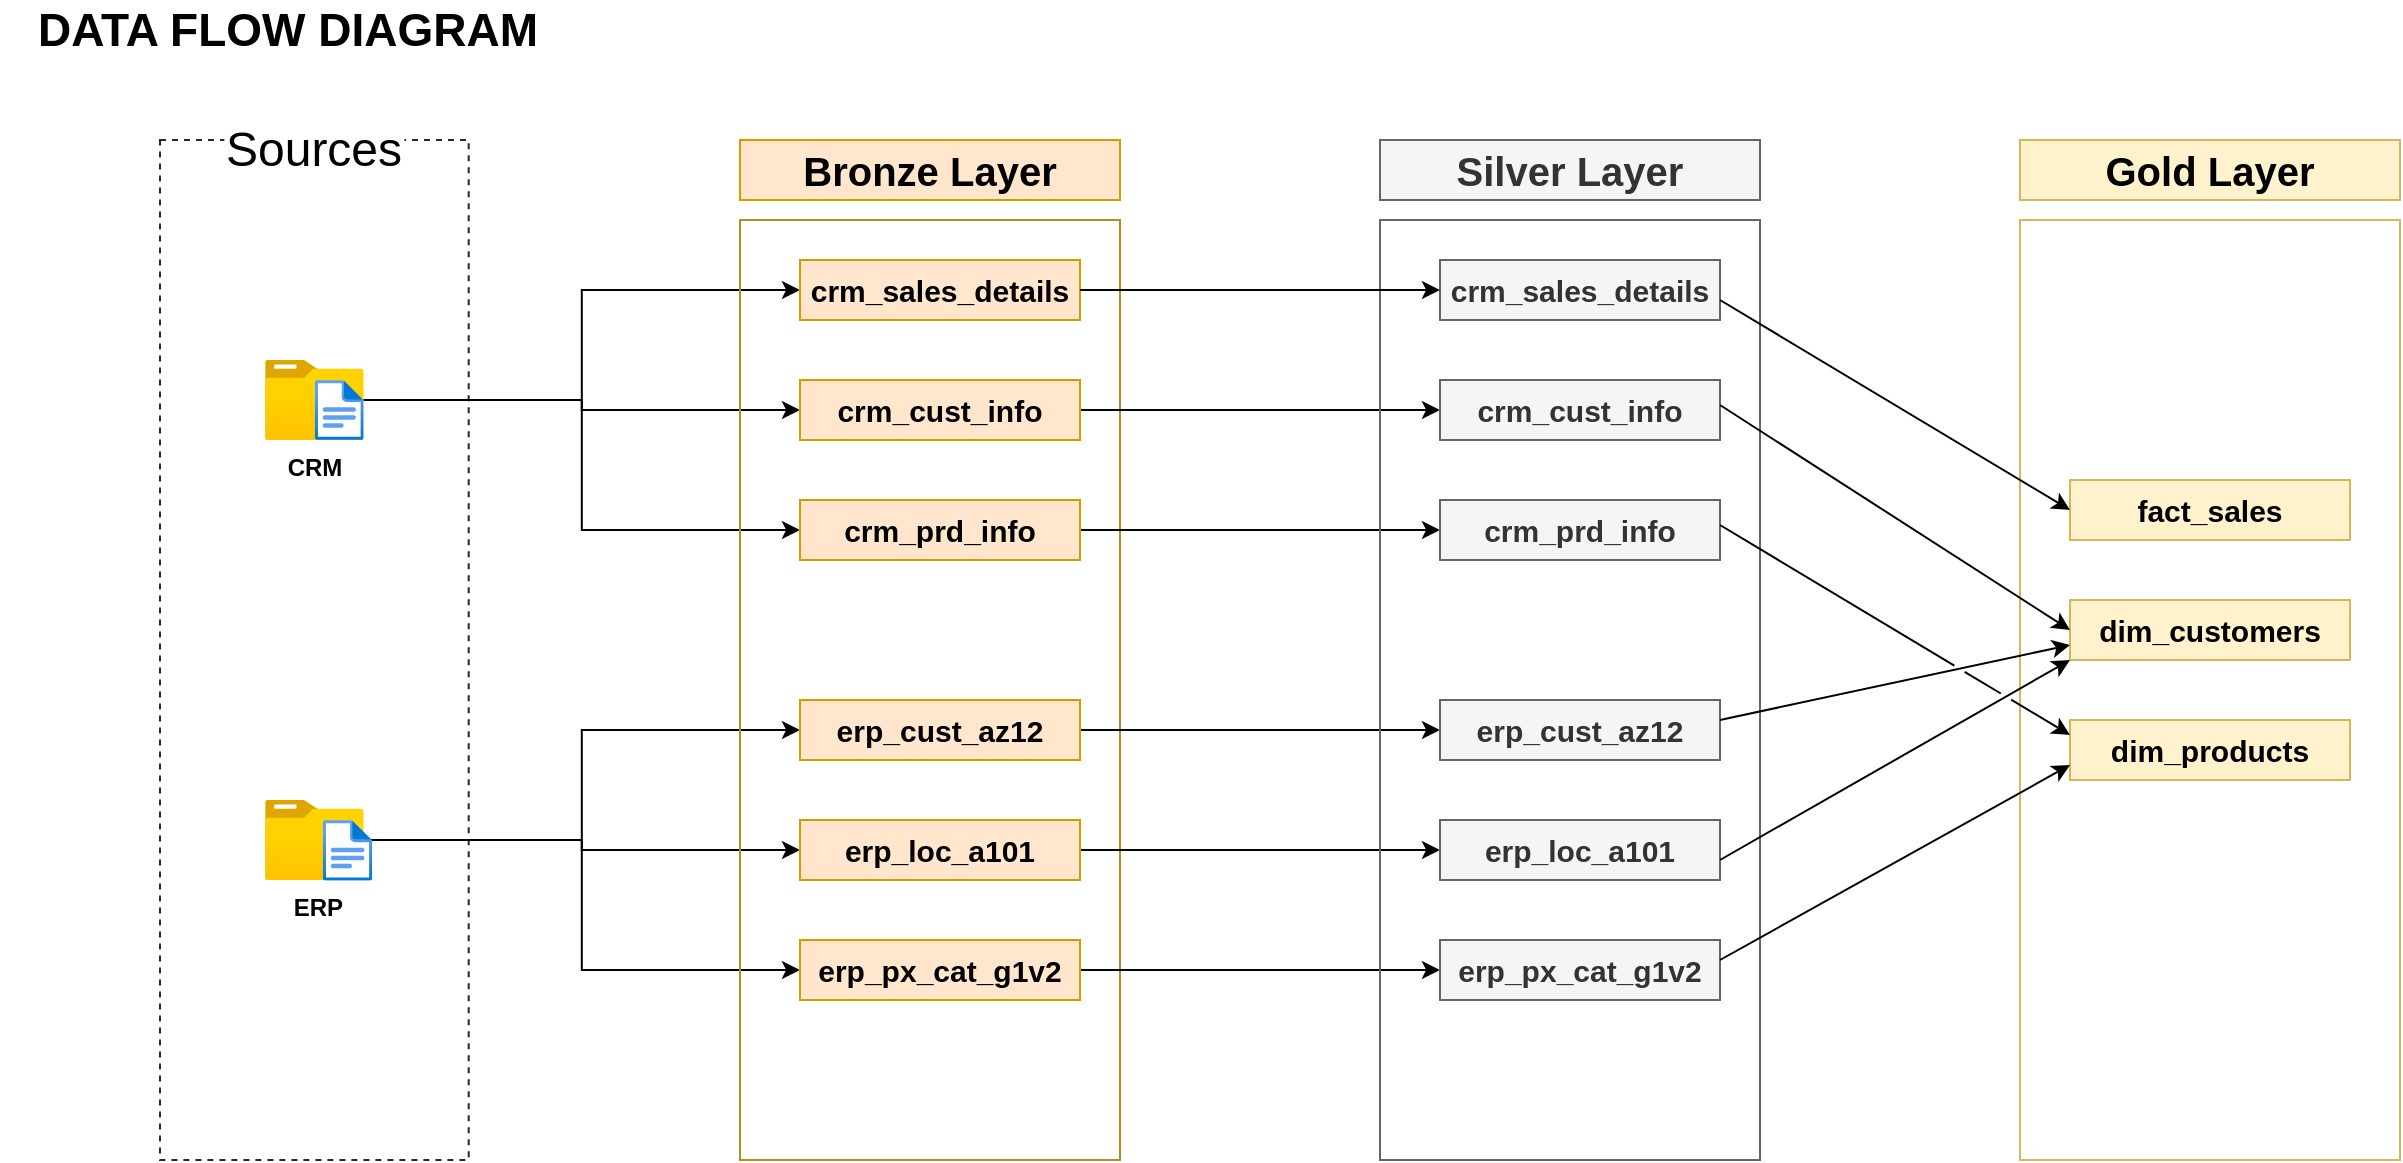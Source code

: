 <mxfile version="28.0.6">
  <diagram name="Page-1" id="L6W4wEMaRIdZLWXau7qN">
    <mxGraphModel dx="1042" dy="722" grid="1" gridSize="10" guides="1" tooltips="1" connect="1" arrows="1" fold="1" page="1" pageScale="1" pageWidth="1920" pageHeight="1200" math="0" shadow="0">
      <root>
        <mxCell id="0" />
        <mxCell id="1" parent="0" />
        <mxCell id="zPSnhLjRNMUB03k3eZok-1" value="" style="rounded=0;whiteSpace=wrap;html=1;fillColor=none;dashed=1;strokeColor=light-dark(#2c2626, #ededed);" vertex="1" parent="1">
          <mxGeometry x="120" y="440" width="154.35" height="510" as="geometry" />
        </mxCell>
        <mxCell id="zPSnhLjRNMUB03k3eZok-2" value="&lt;font style=&quot;font-size: 24px;&quot;&gt;Sources&lt;/font&gt;" style="rounded=0;whiteSpace=wrap;html=1;strokeColor=none;" vertex="1" parent="1">
          <mxGeometry x="152.17" y="420" width="90" height="50" as="geometry" />
        </mxCell>
        <mxCell id="zPSnhLjRNMUB03k3eZok-21" style="edgeStyle=orthogonalEdgeStyle;rounded=0;orthogonalLoop=1;jettySize=auto;html=1;entryX=0;entryY=0.5;entryDx=0;entryDy=0;" edge="1" parent="1" source="zPSnhLjRNMUB03k3eZok-3" target="zPSnhLjRNMUB03k3eZok-16">
          <mxGeometry relative="1" as="geometry" />
        </mxCell>
        <mxCell id="zPSnhLjRNMUB03k3eZok-28" style="edgeStyle=orthogonalEdgeStyle;rounded=0;orthogonalLoop=1;jettySize=auto;html=1;entryX=0;entryY=0.5;entryDx=0;entryDy=0;" edge="1" parent="1" source="zPSnhLjRNMUB03k3eZok-3" target="zPSnhLjRNMUB03k3eZok-17">
          <mxGeometry relative="1" as="geometry" />
        </mxCell>
        <mxCell id="zPSnhLjRNMUB03k3eZok-29" style="edgeStyle=orthogonalEdgeStyle;rounded=0;orthogonalLoop=1;jettySize=auto;html=1;entryX=0;entryY=0.5;entryDx=0;entryDy=0;" edge="1" parent="1" source="zPSnhLjRNMUB03k3eZok-3" target="zPSnhLjRNMUB03k3eZok-18">
          <mxGeometry relative="1" as="geometry" />
        </mxCell>
        <mxCell id="zPSnhLjRNMUB03k3eZok-3" value="&lt;b&gt;CRM&lt;/b&gt;" style="image;aspect=fixed;html=1;points=[];align=center;fontSize=12;image=img/lib/azure2/general/Folder_Blank.svg;" vertex="1" parent="1">
          <mxGeometry x="172.53" y="550" width="49.29" height="40" as="geometry" />
        </mxCell>
        <mxCell id="zPSnhLjRNMUB03k3eZok-4" value="" style="image;aspect=fixed;html=1;points=[];align=center;fontSize=12;image=img/lib/azure2/general/File.svg;" vertex="1" parent="1">
          <mxGeometry x="197.47" y="560" width="24.35" height="30" as="geometry" />
        </mxCell>
        <mxCell id="zPSnhLjRNMUB03k3eZok-30" style="edgeStyle=orthogonalEdgeStyle;rounded=0;orthogonalLoop=1;jettySize=auto;html=1;entryX=0;entryY=0.5;entryDx=0;entryDy=0;" edge="1" parent="1" source="zPSnhLjRNMUB03k3eZok-5" target="zPSnhLjRNMUB03k3eZok-25">
          <mxGeometry relative="1" as="geometry" />
        </mxCell>
        <mxCell id="zPSnhLjRNMUB03k3eZok-32" style="edgeStyle=orthogonalEdgeStyle;rounded=0;orthogonalLoop=1;jettySize=auto;html=1;entryX=0;entryY=0.5;entryDx=0;entryDy=0;" edge="1" parent="1" source="zPSnhLjRNMUB03k3eZok-5" target="zPSnhLjRNMUB03k3eZok-27">
          <mxGeometry relative="1" as="geometry" />
        </mxCell>
        <mxCell id="zPSnhLjRNMUB03k3eZok-37" style="edgeStyle=orthogonalEdgeStyle;rounded=0;orthogonalLoop=1;jettySize=auto;html=1;entryX=0;entryY=0.5;entryDx=0;entryDy=0;" edge="1" parent="1" source="zPSnhLjRNMUB03k3eZok-5" target="zPSnhLjRNMUB03k3eZok-26">
          <mxGeometry relative="1" as="geometry" />
        </mxCell>
        <mxCell id="zPSnhLjRNMUB03k3eZok-5" value="&lt;b&gt;&amp;nbsp;ERP&lt;/b&gt;" style="image;aspect=fixed;html=1;points=[];align=center;fontSize=12;image=img/lib/azure2/general/Folder_Blank.svg;" vertex="1" parent="1">
          <mxGeometry x="172.53" y="770" width="49.29" height="40" as="geometry" />
        </mxCell>
        <mxCell id="zPSnhLjRNMUB03k3eZok-6" value="" style="image;aspect=fixed;html=1;points=[];align=center;fontSize=12;image=img/lib/azure2/general/File.svg;" vertex="1" parent="1">
          <mxGeometry x="201.46" y="780" width="24.64" height="30.36" as="geometry" />
        </mxCell>
        <mxCell id="zPSnhLjRNMUB03k3eZok-10" value="&lt;font style=&quot;font-size: 20px;&quot;&gt;&lt;b&gt;Bronze Layer&lt;/b&gt;&lt;/font&gt;" style="rounded=0;whiteSpace=wrap;html=1;fillColor=#ffe6cc;strokeColor=#d79b00;" vertex="1" parent="1">
          <mxGeometry x="410" y="440" width="190" height="30" as="geometry" />
        </mxCell>
        <mxCell id="zPSnhLjRNMUB03k3eZok-11" value="&lt;div&gt;&lt;font style=&quot;font-size: 18px;&quot;&gt;&lt;br&gt;&lt;/font&gt;&lt;/div&gt;&lt;div&gt;&lt;font style=&quot;font-size: 18px;&quot;&gt;&lt;br&gt;&lt;/font&gt;&lt;/div&gt;&lt;div&gt;&lt;font style=&quot;font-size: 18px;&quot;&gt;&lt;br&gt;&lt;/font&gt;&lt;/div&gt;&lt;div&gt;&lt;font style=&quot;font-size: 18px;&quot;&gt;&lt;br&gt;&lt;/font&gt;&lt;/div&gt;&lt;div&gt;&lt;font style=&quot;font-size: 18px;&quot;&gt;&lt;br&gt;&lt;/font&gt;&lt;/div&gt;&lt;div&gt;&lt;font style=&quot;font-size: 18px;&quot;&gt;&lt;br&gt;&lt;/font&gt;&lt;/div&gt;&lt;div&gt;&lt;br&gt;&lt;/div&gt;" style="rounded=0;whiteSpace=wrap;html=1;fillColor=none;strokeColor=light-dark(#b68c20, #996500);" vertex="1" parent="1">
          <mxGeometry x="410" y="480" width="190" height="470" as="geometry" />
        </mxCell>
        <mxCell id="zPSnhLjRNMUB03k3eZok-16" value="&lt;font style=&quot;font-size: 15px;&quot;&gt;&lt;b style=&quot;&quot;&gt;crm_sales_details&lt;/b&gt;&lt;/font&gt;" style="rounded=0;whiteSpace=wrap;html=1;fillColor=#ffe6cc;strokeColor=#d79b00;" vertex="1" parent="1">
          <mxGeometry x="440" y="500" width="140" height="30" as="geometry" />
        </mxCell>
        <mxCell id="zPSnhLjRNMUB03k3eZok-47" style="edgeStyle=orthogonalEdgeStyle;rounded=0;orthogonalLoop=1;jettySize=auto;html=1;entryX=0;entryY=0.5;entryDx=0;entryDy=0;" edge="1" parent="1" source="zPSnhLjRNMUB03k3eZok-17" target="zPSnhLjRNMUB03k3eZok-41">
          <mxGeometry relative="1" as="geometry" />
        </mxCell>
        <mxCell id="zPSnhLjRNMUB03k3eZok-17" value="&lt;b style=&quot;&quot;&gt;&lt;font style=&quot;font-size: 15px;&quot;&gt;crm_cust_info&lt;/font&gt;&lt;/b&gt;" style="rounded=0;whiteSpace=wrap;html=1;fillColor=#ffe6cc;strokeColor=#d79b00;" vertex="1" parent="1">
          <mxGeometry x="440" y="560" width="140" height="30" as="geometry" />
        </mxCell>
        <mxCell id="zPSnhLjRNMUB03k3eZok-48" style="edgeStyle=orthogonalEdgeStyle;rounded=0;orthogonalLoop=1;jettySize=auto;html=1;entryX=0;entryY=0.5;entryDx=0;entryDy=0;" edge="1" parent="1" source="zPSnhLjRNMUB03k3eZok-18" target="zPSnhLjRNMUB03k3eZok-42">
          <mxGeometry relative="1" as="geometry" />
        </mxCell>
        <mxCell id="zPSnhLjRNMUB03k3eZok-18" value="&lt;font style=&quot;font-size: 15px;&quot;&gt;&lt;b style=&quot;&quot;&gt;crm_prd_info&lt;/b&gt;&lt;/font&gt;" style="rounded=0;whiteSpace=wrap;html=1;fillColor=#ffe6cc;strokeColor=#d79b00;" vertex="1" parent="1">
          <mxGeometry x="440" y="620" width="140" height="30" as="geometry" />
        </mxCell>
        <mxCell id="zPSnhLjRNMUB03k3eZok-49" style="edgeStyle=orthogonalEdgeStyle;rounded=0;orthogonalLoop=1;jettySize=auto;html=1;entryX=0;entryY=0.5;entryDx=0;entryDy=0;" edge="1" parent="1" source="zPSnhLjRNMUB03k3eZok-25" target="zPSnhLjRNMUB03k3eZok-43">
          <mxGeometry relative="1" as="geometry" />
        </mxCell>
        <mxCell id="zPSnhLjRNMUB03k3eZok-25" value="&lt;font style=&quot;font-size: 15px;&quot;&gt;&lt;b style=&quot;&quot;&gt;erp_cust_az12&lt;/b&gt;&lt;/font&gt;" style="rounded=0;whiteSpace=wrap;html=1;fillColor=#ffe6cc;strokeColor=#d79b00;" vertex="1" parent="1">
          <mxGeometry x="440" y="720" width="140" height="30" as="geometry" />
        </mxCell>
        <mxCell id="zPSnhLjRNMUB03k3eZok-50" style="edgeStyle=orthogonalEdgeStyle;rounded=0;orthogonalLoop=1;jettySize=auto;html=1;entryX=0;entryY=0.5;entryDx=0;entryDy=0;" edge="1" parent="1" source="zPSnhLjRNMUB03k3eZok-26" target="zPSnhLjRNMUB03k3eZok-44">
          <mxGeometry relative="1" as="geometry" />
        </mxCell>
        <mxCell id="zPSnhLjRNMUB03k3eZok-26" value="&lt;b style=&quot;&quot;&gt;&lt;font style=&quot;font-size: 15px;&quot;&gt;erp_loc_a101&lt;/font&gt;&lt;/b&gt;" style="rounded=0;whiteSpace=wrap;html=1;fillColor=#ffe6cc;strokeColor=#d79b00;" vertex="1" parent="1">
          <mxGeometry x="440" y="780" width="140" height="30" as="geometry" />
        </mxCell>
        <mxCell id="zPSnhLjRNMUB03k3eZok-51" style="edgeStyle=orthogonalEdgeStyle;rounded=0;orthogonalLoop=1;jettySize=auto;html=1;" edge="1" parent="1" source="zPSnhLjRNMUB03k3eZok-27" target="zPSnhLjRNMUB03k3eZok-45">
          <mxGeometry relative="1" as="geometry" />
        </mxCell>
        <mxCell id="zPSnhLjRNMUB03k3eZok-27" value="&lt;font style=&quot;font-size: 15px;&quot;&gt;&lt;b style=&quot;&quot;&gt;erp_px_cat_g1v2&lt;/b&gt;&lt;/font&gt;" style="rounded=0;whiteSpace=wrap;html=1;fillColor=#ffe6cc;strokeColor=#d79b00;" vertex="1" parent="1">
          <mxGeometry x="440" y="840" width="140" height="30" as="geometry" />
        </mxCell>
        <mxCell id="zPSnhLjRNMUB03k3eZok-34" value="&lt;font style=&quot;font-size: 23px;&quot;&gt;&lt;b&gt;DATA FLOW DIAGRAM&lt;/b&gt;&lt;/font&gt;" style="text;html=1;align=center;verticalAlign=middle;whiteSpace=wrap;rounded=0;" vertex="1" parent="1">
          <mxGeometry x="40" y="370" width="288" height="30" as="geometry" />
        </mxCell>
        <mxCell id="zPSnhLjRNMUB03k3eZok-38" value="&lt;font style=&quot;font-size: 20px;&quot;&gt;&lt;b&gt;Silver Layer&lt;/b&gt;&lt;/font&gt;" style="rounded=0;whiteSpace=wrap;html=1;fillColor=#f5f5f5;strokeColor=#666666;fontColor=#333333;" vertex="1" parent="1">
          <mxGeometry x="730" y="440" width="190" height="30" as="geometry" />
        </mxCell>
        <mxCell id="zPSnhLjRNMUB03k3eZok-39" value="&lt;div&gt;&lt;font style=&quot;font-size: 18px;&quot;&gt;&lt;br&gt;&lt;/font&gt;&lt;/div&gt;&lt;div&gt;&lt;font style=&quot;font-size: 18px;&quot;&gt;&lt;br&gt;&lt;/font&gt;&lt;/div&gt;&lt;div&gt;&lt;font style=&quot;font-size: 18px;&quot;&gt;&lt;br&gt;&lt;/font&gt;&lt;/div&gt;&lt;div&gt;&lt;font style=&quot;font-size: 18px;&quot;&gt;&lt;br&gt;&lt;/font&gt;&lt;/div&gt;&lt;div&gt;&lt;font style=&quot;font-size: 18px;&quot;&gt;&lt;br&gt;&lt;/font&gt;&lt;/div&gt;&lt;div&gt;&lt;font style=&quot;font-size: 18px;&quot;&gt;&lt;br&gt;&lt;/font&gt;&lt;/div&gt;&lt;div&gt;&lt;br&gt;&lt;/div&gt;" style="rounded=0;whiteSpace=wrap;html=1;fillColor=none;strokeColor=#666666;fontColor=#333333;" vertex="1" parent="1">
          <mxGeometry x="730" y="480" width="190" height="470" as="geometry" />
        </mxCell>
        <mxCell id="zPSnhLjRNMUB03k3eZok-40" value="&lt;font style=&quot;font-size: 15px;&quot;&gt;&lt;b style=&quot;&quot;&gt;crm_sales_details&lt;/b&gt;&lt;/font&gt;" style="rounded=0;whiteSpace=wrap;html=1;fillColor=#f5f5f5;strokeColor=#666666;fontColor=#333333;" vertex="1" parent="1">
          <mxGeometry x="760" y="500" width="140" height="30" as="geometry" />
        </mxCell>
        <mxCell id="zPSnhLjRNMUB03k3eZok-41" value="&lt;b style=&quot;&quot;&gt;&lt;font style=&quot;font-size: 15px;&quot;&gt;crm_cust_info&lt;/font&gt;&lt;/b&gt;" style="rounded=0;whiteSpace=wrap;html=1;fillColor=#f5f5f5;strokeColor=#666666;fontColor=#333333;" vertex="1" parent="1">
          <mxGeometry x="760" y="560" width="140" height="30" as="geometry" />
        </mxCell>
        <mxCell id="zPSnhLjRNMUB03k3eZok-42" value="&lt;font style=&quot;font-size: 15px;&quot;&gt;&lt;b style=&quot;&quot;&gt;crm_prd_info&lt;/b&gt;&lt;/font&gt;" style="rounded=0;whiteSpace=wrap;html=1;fillColor=#f5f5f5;strokeColor=#666666;fontColor=#333333;" vertex="1" parent="1">
          <mxGeometry x="760" y="620" width="140" height="30" as="geometry" />
        </mxCell>
        <mxCell id="zPSnhLjRNMUB03k3eZok-43" value="&lt;font style=&quot;font-size: 15px;&quot;&gt;&lt;b style=&quot;&quot;&gt;erp_cust_az12&lt;/b&gt;&lt;/font&gt;" style="rounded=0;whiteSpace=wrap;html=1;fillColor=#f5f5f5;strokeColor=#666666;fontColor=#333333;" vertex="1" parent="1">
          <mxGeometry x="760" y="720" width="140" height="30" as="geometry" />
        </mxCell>
        <mxCell id="zPSnhLjRNMUB03k3eZok-44" value="&lt;b style=&quot;&quot;&gt;&lt;font style=&quot;font-size: 15px;&quot;&gt;erp_loc_a101&lt;/font&gt;&lt;/b&gt;" style="rounded=0;whiteSpace=wrap;html=1;fillColor=#f5f5f5;strokeColor=#666666;fontColor=#333333;" vertex="1" parent="1">
          <mxGeometry x="760" y="780" width="140" height="30" as="geometry" />
        </mxCell>
        <mxCell id="zPSnhLjRNMUB03k3eZok-45" value="&lt;font style=&quot;font-size: 15px;&quot;&gt;&lt;b style=&quot;&quot;&gt;erp_px_cat_g1v2&lt;/b&gt;&lt;/font&gt;" style="rounded=0;whiteSpace=wrap;html=1;fillColor=#f5f5f5;strokeColor=#666666;fontColor=#333333;" vertex="1" parent="1">
          <mxGeometry x="760" y="840" width="140" height="30" as="geometry" />
        </mxCell>
        <mxCell id="zPSnhLjRNMUB03k3eZok-46" style="edgeStyle=orthogonalEdgeStyle;rounded=0;orthogonalLoop=1;jettySize=auto;html=1;entryX=0;entryY=0.5;entryDx=0;entryDy=0;" edge="1" parent="1" source="zPSnhLjRNMUB03k3eZok-16" target="zPSnhLjRNMUB03k3eZok-40">
          <mxGeometry relative="1" as="geometry">
            <mxPoint x="740" y="516" as="targetPoint" />
          </mxGeometry>
        </mxCell>
        <mxCell id="zPSnhLjRNMUB03k3eZok-52" value="&lt;font style=&quot;font-size: 20px;&quot;&gt;&lt;b&gt;Gold Layer&lt;/b&gt;&lt;/font&gt;" style="rounded=0;whiteSpace=wrap;html=1;fillColor=#fff2cc;strokeColor=#d6b656;" vertex="1" parent="1">
          <mxGeometry x="1050" y="440" width="190" height="30" as="geometry" />
        </mxCell>
        <mxCell id="zPSnhLjRNMUB03k3eZok-53" value="&lt;div&gt;&lt;font style=&quot;font-size: 18px;&quot;&gt;&lt;br&gt;&lt;/font&gt;&lt;/div&gt;&lt;div&gt;&lt;font style=&quot;font-size: 18px;&quot;&gt;&lt;br&gt;&lt;/font&gt;&lt;/div&gt;&lt;div&gt;&lt;font style=&quot;font-size: 18px;&quot;&gt;&lt;br&gt;&lt;/font&gt;&lt;/div&gt;&lt;div&gt;&lt;font style=&quot;font-size: 18px;&quot;&gt;&lt;br&gt;&lt;/font&gt;&lt;/div&gt;&lt;div&gt;&lt;font style=&quot;font-size: 18px;&quot;&gt;&lt;br&gt;&lt;/font&gt;&lt;/div&gt;&lt;div&gt;&lt;font style=&quot;font-size: 18px;&quot;&gt;&lt;br&gt;&lt;/font&gt;&lt;/div&gt;&lt;div&gt;&lt;br&gt;&lt;/div&gt;" style="rounded=0;whiteSpace=wrap;html=1;fillColor=none;strokeColor=#d6b656;" vertex="1" parent="1">
          <mxGeometry x="1050" y="480" width="190" height="470" as="geometry" />
        </mxCell>
        <mxCell id="zPSnhLjRNMUB03k3eZok-54" value="&lt;font style=&quot;font-size: 15px;&quot;&gt;&lt;b style=&quot;&quot;&gt;fact_sales&lt;/b&gt;&lt;/font&gt;" style="rounded=0;whiteSpace=wrap;html=1;fillColor=#fff2cc;strokeColor=#d6b656;" vertex="1" parent="1">
          <mxGeometry x="1075" y="610" width="140" height="30" as="geometry" />
        </mxCell>
        <mxCell id="zPSnhLjRNMUB03k3eZok-55" value="&lt;b style=&quot;&quot;&gt;&lt;font style=&quot;font-size: 15px;&quot;&gt;dim_customers&lt;/font&gt;&lt;/b&gt;" style="rounded=0;whiteSpace=wrap;html=1;fillColor=#fff2cc;strokeColor=#d6b656;" vertex="1" parent="1">
          <mxGeometry x="1075" y="670" width="140" height="30" as="geometry" />
        </mxCell>
        <mxCell id="zPSnhLjRNMUB03k3eZok-56" value="&lt;font style=&quot;font-size: 15px;&quot;&gt;&lt;b style=&quot;&quot;&gt;dim_products&lt;/b&gt;&lt;/font&gt;" style="rounded=0;whiteSpace=wrap;html=1;fillColor=#fff2cc;strokeColor=#d6b656;" vertex="1" parent="1">
          <mxGeometry x="1075" y="730" width="140" height="30" as="geometry" />
        </mxCell>
        <mxCell id="zPSnhLjRNMUB03k3eZok-60" value="" style="endArrow=classic;html=1;rounded=0;entryX=0;entryY=0.5;entryDx=0;entryDy=0;" edge="1" parent="1" target="zPSnhLjRNMUB03k3eZok-54">
          <mxGeometry width="50" height="50" relative="1" as="geometry">
            <mxPoint x="900" y="520" as="sourcePoint" />
            <mxPoint x="950" y="470" as="targetPoint" />
          </mxGeometry>
        </mxCell>
        <mxCell id="zPSnhLjRNMUB03k3eZok-61" value="" style="endArrow=classic;html=1;rounded=0;entryX=0;entryY=0.5;entryDx=0;entryDy=0;jumpStyle=gap;" edge="1" parent="1" target="zPSnhLjRNMUB03k3eZok-55">
          <mxGeometry width="50" height="50" relative="1" as="geometry">
            <mxPoint x="900" y="572.5" as="sourcePoint" />
            <mxPoint x="1075" y="677.5" as="targetPoint" />
          </mxGeometry>
        </mxCell>
        <mxCell id="zPSnhLjRNMUB03k3eZok-62" value="" style="endArrow=classic;html=1;rounded=0;entryX=0;entryY=0.75;entryDx=0;entryDy=0;jumpStyle=gap;" edge="1" parent="1" target="zPSnhLjRNMUB03k3eZok-55">
          <mxGeometry width="50" height="50" relative="1" as="geometry">
            <mxPoint x="900" y="730" as="sourcePoint" />
            <mxPoint x="1075" y="835" as="targetPoint" />
          </mxGeometry>
        </mxCell>
        <mxCell id="zPSnhLjRNMUB03k3eZok-63" value="" style="endArrow=classic;html=1;rounded=0;entryX=0;entryY=1;entryDx=0;entryDy=0;jumpStyle=gap;" edge="1" parent="1" target="zPSnhLjRNMUB03k3eZok-55">
          <mxGeometry width="50" height="50" relative="1" as="geometry">
            <mxPoint x="900" y="800" as="sourcePoint" />
            <mxPoint x="1075" y="905" as="targetPoint" />
          </mxGeometry>
        </mxCell>
        <mxCell id="zPSnhLjRNMUB03k3eZok-64" value="" style="endArrow=classic;html=1;rounded=0;entryX=0;entryY=0.5;entryDx=0;entryDy=0;jumpStyle=gap;" edge="1" parent="1">
          <mxGeometry width="50" height="50" relative="1" as="geometry">
            <mxPoint x="900" y="632.5" as="sourcePoint" />
            <mxPoint x="1075" y="737.5" as="targetPoint" />
          </mxGeometry>
        </mxCell>
        <mxCell id="zPSnhLjRNMUB03k3eZok-65" value="" style="endArrow=classic;html=1;rounded=0;entryX=0;entryY=0.75;entryDx=0;entryDy=0;jumpStyle=gap;" edge="1" parent="1" target="zPSnhLjRNMUB03k3eZok-56">
          <mxGeometry width="50" height="50" relative="1" as="geometry">
            <mxPoint x="900" y="850" as="sourcePoint" />
            <mxPoint x="1075" y="955" as="targetPoint" />
          </mxGeometry>
        </mxCell>
      </root>
    </mxGraphModel>
  </diagram>
</mxfile>
